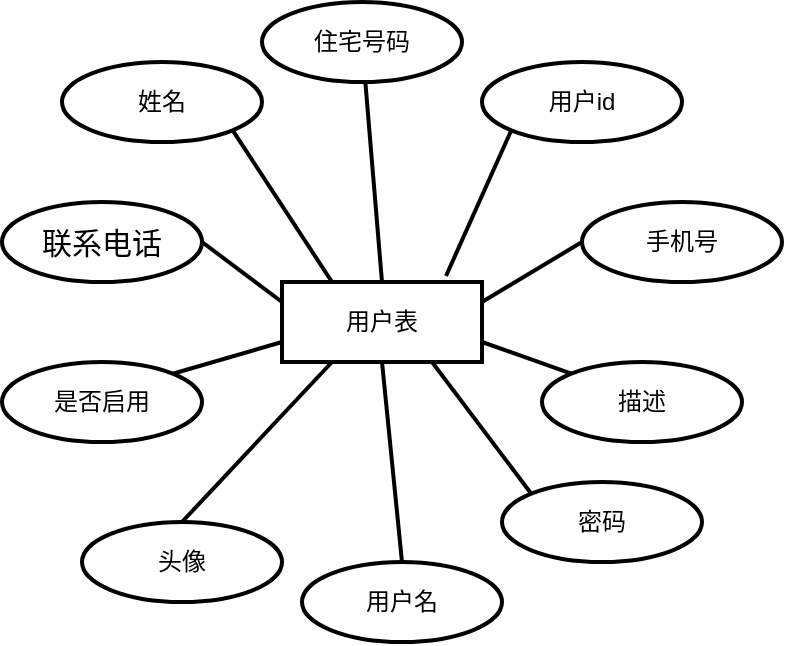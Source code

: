 <mxfile version="14.2.7" type="github">
  <diagram id="5FLS-WimWuLAqGJWE2_i" name="第 1 页">
    <mxGraphModel dx="966" dy="645" grid="1" gridSize="10" guides="1" tooltips="1" connect="1" arrows="1" fold="1" page="1" pageScale="1" pageWidth="827" pageHeight="1169" math="0" shadow="0">
      <root>
        <mxCell id="0" />
        <mxCell id="1" parent="0" />
        <mxCell id="Q5cpwe_JN1_Joh6aM06c-1" value="用户表" style="whiteSpace=wrap;html=1;align=center;strokeWidth=2;" vertex="1" parent="1">
          <mxGeometry x="250" y="230" width="100" height="40" as="geometry" />
        </mxCell>
        <mxCell id="Q5cpwe_JN1_Joh6aM06c-3" value="用户id" style="ellipse;whiteSpace=wrap;html=1;align=center;strokeWidth=2;" vertex="1" parent="1">
          <mxGeometry x="350" y="120" width="100" height="40" as="geometry" />
        </mxCell>
        <mxCell id="Q5cpwe_JN1_Joh6aM06c-4" value="联系电话" style="ellipse;whiteSpace=wrap;html=1;align=center;strokeWidth=2;fontSize=15;" vertex="1" parent="1">
          <mxGeometry x="110" y="190" width="100" height="40" as="geometry" />
        </mxCell>
        <mxCell id="Q5cpwe_JN1_Joh6aM06c-5" value="用户名" style="ellipse;whiteSpace=wrap;html=1;align=center;strokeWidth=2;" vertex="1" parent="1">
          <mxGeometry x="260" y="370" width="100" height="40" as="geometry" />
        </mxCell>
        <mxCell id="Q5cpwe_JN1_Joh6aM06c-6" value="密码" style="ellipse;whiteSpace=wrap;html=1;align=center;strokeWidth=2;" vertex="1" parent="1">
          <mxGeometry x="360" y="330" width="100" height="40" as="geometry" />
        </mxCell>
        <mxCell id="Q5cpwe_JN1_Joh6aM06c-7" value="描述" style="ellipse;whiteSpace=wrap;html=1;align=center;strokeWidth=2;" vertex="1" parent="1">
          <mxGeometry x="380" y="270" width="100" height="40" as="geometry" />
        </mxCell>
        <mxCell id="Q5cpwe_JN1_Joh6aM06c-8" value="姓名" style="ellipse;whiteSpace=wrap;html=1;align=center;strokeWidth=2;" vertex="1" parent="1">
          <mxGeometry x="140" y="120" width="100" height="40" as="geometry" />
        </mxCell>
        <mxCell id="Q5cpwe_JN1_Joh6aM06c-9" value="是否启用" style="ellipse;whiteSpace=wrap;html=1;align=center;strokeWidth=2;" vertex="1" parent="1">
          <mxGeometry x="110" y="270" width="100" height="40" as="geometry" />
        </mxCell>
        <mxCell id="Q5cpwe_JN1_Joh6aM06c-10" value="头像" style="ellipse;whiteSpace=wrap;html=1;align=center;strokeWidth=2;" vertex="1" parent="1">
          <mxGeometry x="150" y="350" width="100" height="40" as="geometry" />
        </mxCell>
        <mxCell id="Q5cpwe_JN1_Joh6aM06c-11" value="住宅号码" style="ellipse;whiteSpace=wrap;html=1;align=center;strokeWidth=2;" vertex="1" parent="1">
          <mxGeometry x="240" y="90" width="100" height="40" as="geometry" />
        </mxCell>
        <mxCell id="Q5cpwe_JN1_Joh6aM06c-12" value="手机号" style="ellipse;whiteSpace=wrap;html=1;align=center;strokeWidth=2;" vertex="1" parent="1">
          <mxGeometry x="400" y="190" width="100" height="40" as="geometry" />
        </mxCell>
        <mxCell id="Q5cpwe_JN1_Joh6aM06c-13" value="" style="endArrow=none;html=1;rounded=0;fontSize=15;strokeWidth=2;entryX=0.5;entryY=0;entryDx=0;entryDy=0;" edge="1" parent="1" source="Q5cpwe_JN1_Joh6aM06c-11" target="Q5cpwe_JN1_Joh6aM06c-1">
          <mxGeometry relative="1" as="geometry">
            <mxPoint x="110" y="60" as="sourcePoint" />
            <mxPoint x="270" y="60" as="targetPoint" />
          </mxGeometry>
        </mxCell>
        <mxCell id="Q5cpwe_JN1_Joh6aM06c-14" value="" style="endArrow=none;html=1;rounded=0;fontSize=15;strokeWidth=2;entryX=0.82;entryY=-0.075;entryDx=0;entryDy=0;exitX=0;exitY=1;exitDx=0;exitDy=0;entryPerimeter=0;" edge="1" parent="1" source="Q5cpwe_JN1_Joh6aM06c-3" target="Q5cpwe_JN1_Joh6aM06c-1">
          <mxGeometry relative="1" as="geometry">
            <mxPoint x="301.666" y="139.989" as="sourcePoint" />
            <mxPoint x="310" y="240" as="targetPoint" />
          </mxGeometry>
        </mxCell>
        <mxCell id="Q5cpwe_JN1_Joh6aM06c-15" value="" style="endArrow=none;html=1;rounded=0;fontSize=15;strokeWidth=2;entryX=0;entryY=0.5;entryDx=0;entryDy=0;exitX=1;exitY=0.25;exitDx=0;exitDy=0;" edge="1" parent="1" source="Q5cpwe_JN1_Joh6aM06c-1" target="Q5cpwe_JN1_Joh6aM06c-12">
          <mxGeometry relative="1" as="geometry">
            <mxPoint x="311.666" y="149.989" as="sourcePoint" />
            <mxPoint x="320" y="250" as="targetPoint" />
          </mxGeometry>
        </mxCell>
        <mxCell id="Q5cpwe_JN1_Joh6aM06c-16" value="" style="endArrow=none;html=1;rounded=0;fontSize=15;strokeWidth=2;entryX=0;entryY=0;entryDx=0;entryDy=0;exitX=1;exitY=0.75;exitDx=0;exitDy=0;" edge="1" parent="1" source="Q5cpwe_JN1_Joh6aM06c-1" target="Q5cpwe_JN1_Joh6aM06c-7">
          <mxGeometry relative="1" as="geometry">
            <mxPoint x="321.666" y="159.989" as="sourcePoint" />
            <mxPoint x="330" y="260" as="targetPoint" />
          </mxGeometry>
        </mxCell>
        <mxCell id="Q5cpwe_JN1_Joh6aM06c-17" value="" style="endArrow=none;html=1;rounded=0;fontSize=15;strokeWidth=2;entryX=0;entryY=0;entryDx=0;entryDy=0;exitX=0.75;exitY=1;exitDx=0;exitDy=0;" edge="1" parent="1" source="Q5cpwe_JN1_Joh6aM06c-1" target="Q5cpwe_JN1_Joh6aM06c-6">
          <mxGeometry relative="1" as="geometry">
            <mxPoint x="331.666" y="169.989" as="sourcePoint" />
            <mxPoint x="340" y="270" as="targetPoint" />
          </mxGeometry>
        </mxCell>
        <mxCell id="Q5cpwe_JN1_Joh6aM06c-18" value="" style="endArrow=none;html=1;rounded=0;fontSize=15;strokeWidth=2;entryX=0.5;entryY=0;entryDx=0;entryDy=0;exitX=0.5;exitY=1;exitDx=0;exitDy=0;" edge="1" parent="1" source="Q5cpwe_JN1_Joh6aM06c-1" target="Q5cpwe_JN1_Joh6aM06c-5">
          <mxGeometry relative="1" as="geometry">
            <mxPoint x="341.666" y="179.989" as="sourcePoint" />
            <mxPoint x="350" y="280" as="targetPoint" />
          </mxGeometry>
        </mxCell>
        <mxCell id="Q5cpwe_JN1_Joh6aM06c-19" value="" style="endArrow=none;html=1;rounded=0;fontSize=15;strokeWidth=2;entryX=0;entryY=0.25;entryDx=0;entryDy=0;exitX=1;exitY=0.5;exitDx=0;exitDy=0;" edge="1" parent="1" source="Q5cpwe_JN1_Joh6aM06c-4" target="Q5cpwe_JN1_Joh6aM06c-1">
          <mxGeometry relative="1" as="geometry">
            <mxPoint x="301.666" y="139.989" as="sourcePoint" />
            <mxPoint x="310" y="240" as="targetPoint" />
          </mxGeometry>
        </mxCell>
        <mxCell id="Q5cpwe_JN1_Joh6aM06c-20" value="" style="endArrow=none;html=1;rounded=0;fontSize=15;strokeWidth=2;entryX=0.25;entryY=0;entryDx=0;entryDy=0;exitX=1;exitY=1;exitDx=0;exitDy=0;" edge="1" parent="1" source="Q5cpwe_JN1_Joh6aM06c-8" target="Q5cpwe_JN1_Joh6aM06c-1">
          <mxGeometry relative="1" as="geometry">
            <mxPoint x="311.666" y="149.989" as="sourcePoint" />
            <mxPoint x="320" y="250" as="targetPoint" />
          </mxGeometry>
        </mxCell>
        <mxCell id="Q5cpwe_JN1_Joh6aM06c-21" value="" style="endArrow=none;html=1;rounded=0;fontSize=15;strokeWidth=2;entryX=0;entryY=0.75;entryDx=0;entryDy=0;exitX=1;exitY=0;exitDx=0;exitDy=0;" edge="1" parent="1" source="Q5cpwe_JN1_Joh6aM06c-9" target="Q5cpwe_JN1_Joh6aM06c-1">
          <mxGeometry relative="1" as="geometry">
            <mxPoint x="321.666" y="159.989" as="sourcePoint" />
            <mxPoint x="330" y="260" as="targetPoint" />
          </mxGeometry>
        </mxCell>
        <mxCell id="Q5cpwe_JN1_Joh6aM06c-22" value="" style="endArrow=none;html=1;rounded=0;fontSize=15;strokeWidth=2;entryX=0.5;entryY=0;entryDx=0;entryDy=0;exitX=0.25;exitY=1;exitDx=0;exitDy=0;" edge="1" parent="1" source="Q5cpwe_JN1_Joh6aM06c-1" target="Q5cpwe_JN1_Joh6aM06c-10">
          <mxGeometry relative="1" as="geometry">
            <mxPoint x="331.666" y="169.989" as="sourcePoint" />
            <mxPoint x="340" y="270" as="targetPoint" />
          </mxGeometry>
        </mxCell>
      </root>
    </mxGraphModel>
  </diagram>
</mxfile>
